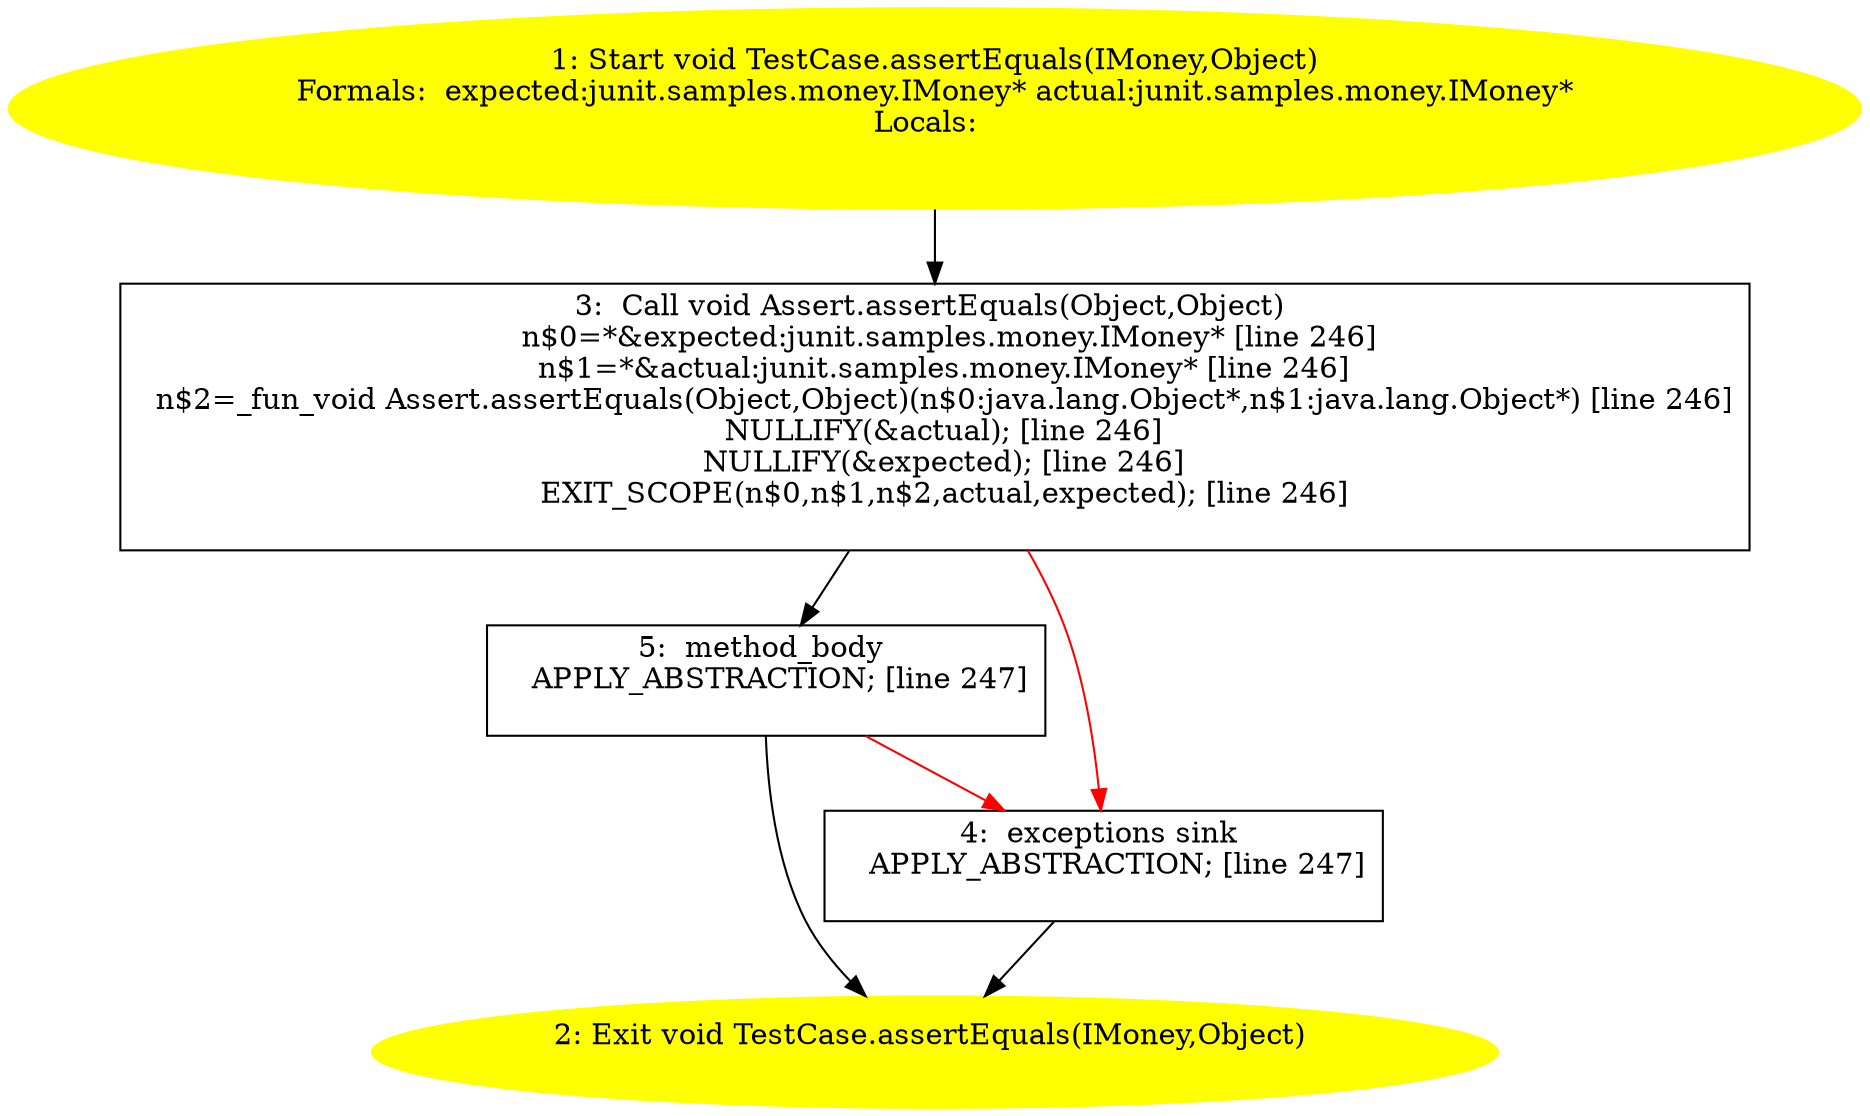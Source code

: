 /* @generated */
digraph cfg {
"junit.framework.TestCase.assertEquals(junit.samples.money.IMoney,java.lang.Object):void.f3e4449e1c5fbd1e2580a463cd7f39bc_1" [label="1: Start void TestCase.assertEquals(IMoney,Object)\nFormals:  expected:junit.samples.money.IMoney* actual:junit.samples.money.IMoney*\nLocals:  \n  " color=yellow style=filled]
	

	 "junit.framework.TestCase.assertEquals(junit.samples.money.IMoney,java.lang.Object):void.f3e4449e1c5fbd1e2580a463cd7f39bc_1" -> "junit.framework.TestCase.assertEquals(junit.samples.money.IMoney,java.lang.Object):void.f3e4449e1c5fbd1e2580a463cd7f39bc_3" ;
"junit.framework.TestCase.assertEquals(junit.samples.money.IMoney,java.lang.Object):void.f3e4449e1c5fbd1e2580a463cd7f39bc_2" [label="2: Exit void TestCase.assertEquals(IMoney,Object) \n  " color=yellow style=filled]
	

"junit.framework.TestCase.assertEquals(junit.samples.money.IMoney,java.lang.Object):void.f3e4449e1c5fbd1e2580a463cd7f39bc_3" [label="3:  Call void Assert.assertEquals(Object,Object) \n   n$0=*&expected:junit.samples.money.IMoney* [line 246]\n  n$1=*&actual:junit.samples.money.IMoney* [line 246]\n  n$2=_fun_void Assert.assertEquals(Object,Object)(n$0:java.lang.Object*,n$1:java.lang.Object*) [line 246]\n  NULLIFY(&actual); [line 246]\n  NULLIFY(&expected); [line 246]\n  EXIT_SCOPE(n$0,n$1,n$2,actual,expected); [line 246]\n " shape="box"]
	

	 "junit.framework.TestCase.assertEquals(junit.samples.money.IMoney,java.lang.Object):void.f3e4449e1c5fbd1e2580a463cd7f39bc_3" -> "junit.framework.TestCase.assertEquals(junit.samples.money.IMoney,java.lang.Object):void.f3e4449e1c5fbd1e2580a463cd7f39bc_5" ;
	 "junit.framework.TestCase.assertEquals(junit.samples.money.IMoney,java.lang.Object):void.f3e4449e1c5fbd1e2580a463cd7f39bc_3" -> "junit.framework.TestCase.assertEquals(junit.samples.money.IMoney,java.lang.Object):void.f3e4449e1c5fbd1e2580a463cd7f39bc_4" [color="red" ];
"junit.framework.TestCase.assertEquals(junit.samples.money.IMoney,java.lang.Object):void.f3e4449e1c5fbd1e2580a463cd7f39bc_4" [label="4:  exceptions sink \n   APPLY_ABSTRACTION; [line 247]\n " shape="box"]
	

	 "junit.framework.TestCase.assertEquals(junit.samples.money.IMoney,java.lang.Object):void.f3e4449e1c5fbd1e2580a463cd7f39bc_4" -> "junit.framework.TestCase.assertEquals(junit.samples.money.IMoney,java.lang.Object):void.f3e4449e1c5fbd1e2580a463cd7f39bc_2" ;
"junit.framework.TestCase.assertEquals(junit.samples.money.IMoney,java.lang.Object):void.f3e4449e1c5fbd1e2580a463cd7f39bc_5" [label="5:  method_body \n   APPLY_ABSTRACTION; [line 247]\n " shape="box"]
	

	 "junit.framework.TestCase.assertEquals(junit.samples.money.IMoney,java.lang.Object):void.f3e4449e1c5fbd1e2580a463cd7f39bc_5" -> "junit.framework.TestCase.assertEquals(junit.samples.money.IMoney,java.lang.Object):void.f3e4449e1c5fbd1e2580a463cd7f39bc_2" ;
	 "junit.framework.TestCase.assertEquals(junit.samples.money.IMoney,java.lang.Object):void.f3e4449e1c5fbd1e2580a463cd7f39bc_5" -> "junit.framework.TestCase.assertEquals(junit.samples.money.IMoney,java.lang.Object):void.f3e4449e1c5fbd1e2580a463cd7f39bc_4" [color="red" ];
}

